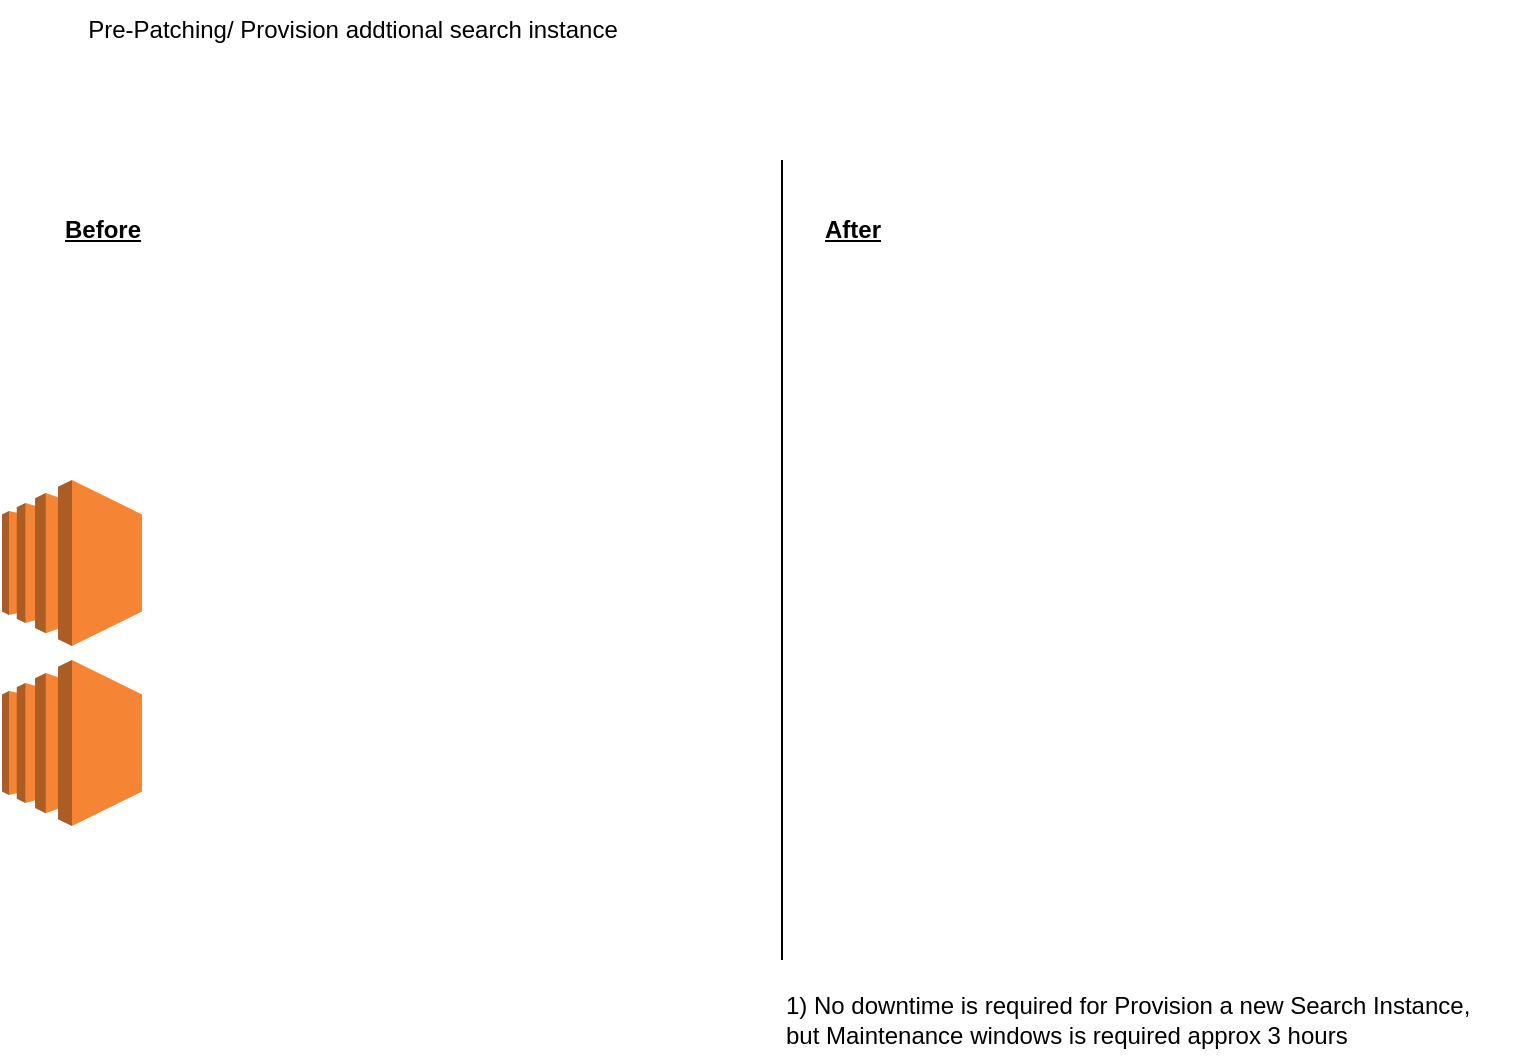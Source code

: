 <mxfile version="22.0.1" type="github">
  <diagram name="Page-1" id="-mjlqebvSr8Z0SdgE8bW">
    <mxGraphModel dx="910" dy="506" grid="1" gridSize="10" guides="1" tooltips="1" connect="1" arrows="1" fold="1" page="1" pageScale="1" pageWidth="850" pageHeight="1100" math="0" shadow="0">
      <root>
        <mxCell id="0" />
        <mxCell id="1" parent="0" />
        <mxCell id="5FVByCgZ-Wp0GAzIwcAn-1" value="" style="outlineConnect=0;dashed=0;verticalLabelPosition=bottom;verticalAlign=top;align=center;html=1;shape=mxgraph.aws3.ec2;fillColor=#F58534;gradientColor=none;" vertex="1" parent="1">
          <mxGeometry x="10" y="280" width="70" height="83" as="geometry" />
        </mxCell>
        <mxCell id="5FVByCgZ-Wp0GAzIwcAn-2" value="Pre-Patching/ Provision addtional search instance" style="text;html=1;align=center;verticalAlign=middle;resizable=0;points=[];autosize=1;strokeColor=none;fillColor=none;" vertex="1" parent="1">
          <mxGeometry x="40" y="40" width="290" height="30" as="geometry" />
        </mxCell>
        <mxCell id="5FVByCgZ-Wp0GAzIwcAn-3" value="Before" style="text;html=1;align=center;verticalAlign=middle;resizable=0;points=[];autosize=1;strokeColor=none;fillColor=none;fontStyle=5" vertex="1" parent="1">
          <mxGeometry x="30" y="140" width="60" height="30" as="geometry" />
        </mxCell>
        <mxCell id="5FVByCgZ-Wp0GAzIwcAn-4" value="" style="outlineConnect=0;dashed=0;verticalLabelPosition=bottom;verticalAlign=top;align=center;html=1;shape=mxgraph.aws3.ec2;fillColor=#F58534;gradientColor=none;" vertex="1" parent="1">
          <mxGeometry x="10" y="370" width="70" height="83" as="geometry" />
        </mxCell>
        <mxCell id="5FVByCgZ-Wp0GAzIwcAn-5" value="" style="endArrow=none;html=1;rounded=0;" edge="1" parent="1">
          <mxGeometry width="50" height="50" relative="1" as="geometry">
            <mxPoint x="400" y="520" as="sourcePoint" />
            <mxPoint x="400" y="120" as="targetPoint" />
          </mxGeometry>
        </mxCell>
        <mxCell id="5FVByCgZ-Wp0GAzIwcAn-6" value="After" style="text;html=1;align=center;verticalAlign=middle;resizable=0;points=[];autosize=1;strokeColor=none;fillColor=none;fontStyle=5" vertex="1" parent="1">
          <mxGeometry x="410" y="140" width="50" height="30" as="geometry" />
        </mxCell>
        <mxCell id="5FVByCgZ-Wp0GAzIwcAn-7" value="1) No downtime is required for Provision a new Search Instance, &lt;br&gt;but Maintenance windows is required approx 3 hours" style="text;html=1;align=left;verticalAlign=middle;resizable=0;points=[];autosize=1;strokeColor=none;fillColor=none;" vertex="1" parent="1">
          <mxGeometry x="400" y="530" width="370" height="40" as="geometry" />
        </mxCell>
      </root>
    </mxGraphModel>
  </diagram>
</mxfile>

